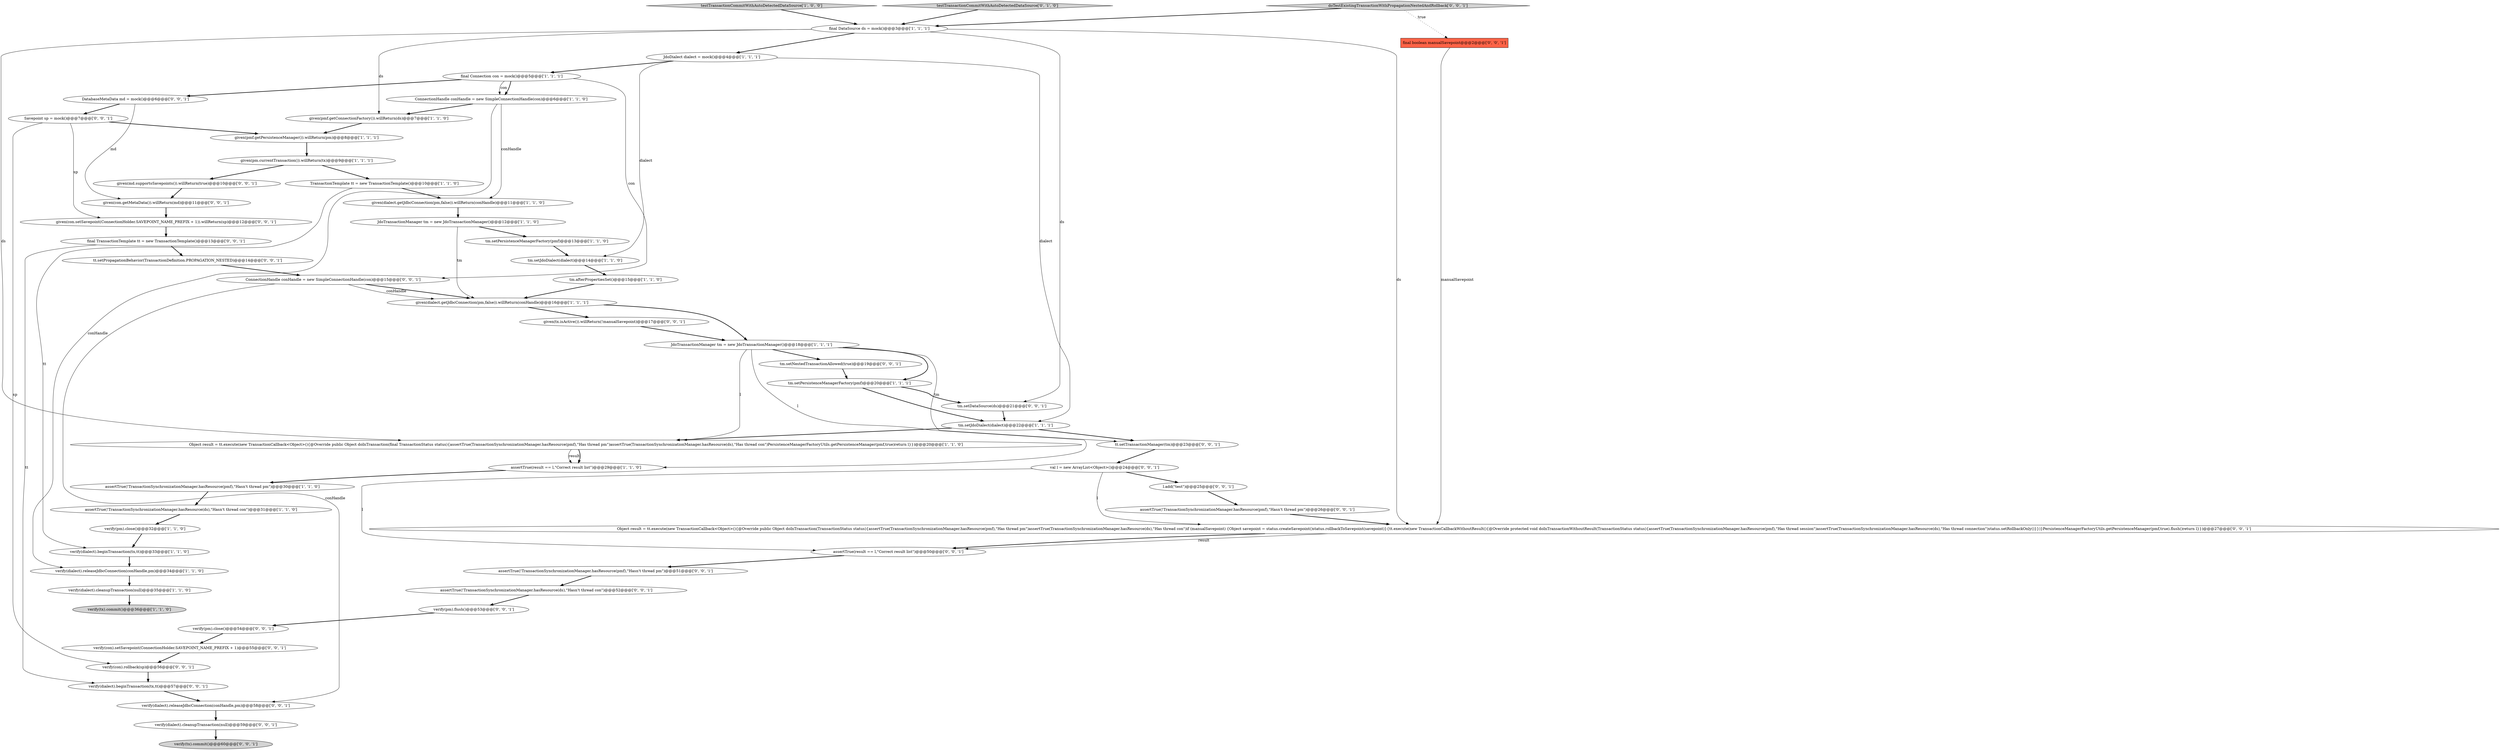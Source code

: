 digraph {
36 [style = filled, label = "verify(dialect).releaseJdbcConnection(conHandle,pm)@@@58@@@['0', '0', '1']", fillcolor = white, shape = ellipse image = "AAA0AAABBB3BBB"];
49 [style = filled, label = "l.add(\"test\")@@@25@@@['0', '0', '1']", fillcolor = white, shape = ellipse image = "AAA0AAABBB3BBB"];
44 [style = filled, label = "given(tx.isActive()).willReturn(!manualSavepoint)@@@17@@@['0', '0', '1']", fillcolor = white, shape = ellipse image = "AAA0AAABBB3BBB"];
17 [style = filled, label = "testTransactionCommitWithAutoDetectedDataSource['1', '0', '0']", fillcolor = lightgray, shape = diamond image = "AAA0AAABBB1BBB"];
30 [style = filled, label = "tt.setTransactionManager(tm)@@@23@@@['0', '0', '1']", fillcolor = white, shape = ellipse image = "AAA0AAABBB3BBB"];
19 [style = filled, label = "ConnectionHandle conHandle = new SimpleConnectionHandle(con)@@@6@@@['1', '1', '0']", fillcolor = white, shape = ellipse image = "AAA0AAABBB1BBB"];
39 [style = filled, label = "ConnectionHandle conHandle = new SimpleConnectionHandle(con)@@@15@@@['0', '0', '1']", fillcolor = white, shape = ellipse image = "AAA0AAABBB3BBB"];
40 [style = filled, label = "verify(con).setSavepoint(ConnectionHolder.SAVEPOINT_NAME_PREFIX + 1)@@@55@@@['0', '0', '1']", fillcolor = white, shape = ellipse image = "AAA0AAABBB3BBB"];
14 [style = filled, label = "final Connection con = mock()@@@5@@@['1', '1', '1']", fillcolor = white, shape = ellipse image = "AAA0AAABBB1BBB"];
1 [style = filled, label = "verify(tx).commit()@@@36@@@['1', '1', '0']", fillcolor = lightgray, shape = ellipse image = "AAA0AAABBB1BBB"];
52 [style = filled, label = "Object result = tt.execute(new TransactionCallback<Object>(){@Override public Object doInTransaction(TransactionStatus status){assertTrue(TransactionSynchronizationManager.hasResource(pmf),\"Has thread pm\")assertTrue(TransactionSynchronizationManager.hasResource(ds),\"Has thread con\")if (manualSavepoint) {Object savepoint = status.createSavepoint()status.rollbackToSavepoint(savepoint)}{tt.execute(new TransactionCallbackWithoutResult(){@Override protected void doInTransactionWithoutResult(TransactionStatus status){assertTrue(TransactionSynchronizationManager.hasResource(pmf),\"Has thread session\")assertTrue(TransactionSynchronizationManager.hasResource(ds),\"Has thread connection\")status.setRollbackOnly()}})}PersistenceManagerFactoryUtils.getPersistenceManager(pmf,true).flush()return l}})@@@27@@@['0', '0', '1']", fillcolor = white, shape = ellipse image = "AAA0AAABBB3BBB"];
26 [style = filled, label = "verify(pm).close()@@@32@@@['1', '1', '0']", fillcolor = white, shape = ellipse image = "AAA0AAABBB1BBB"];
56 [style = filled, label = "assertTrue(!TransactionSynchronizationManager.hasResource(pmf),\"Hasn't thread pm\")@@@51@@@['0', '0', '1']", fillcolor = white, shape = ellipse image = "AAA0AAABBB3BBB"];
34 [style = filled, label = "given(con.setSavepoint(ConnectionHolder.SAVEPOINT_NAME_PREFIX + 1)).willReturn(sp)@@@12@@@['0', '0', '1']", fillcolor = white, shape = ellipse image = "AAA0AAABBB3BBB"];
9 [style = filled, label = "verify(dialect).beginTransaction(tx,tt)@@@33@@@['1', '1', '0']", fillcolor = white, shape = ellipse image = "AAA0AAABBB1BBB"];
41 [style = filled, label = "doTestExistingTransactionWithPropagationNestedAndRollback['0', '0', '1']", fillcolor = lightgray, shape = diamond image = "AAA0AAABBB3BBB"];
23 [style = filled, label = "tm.setJdoDialect(dialect)@@@14@@@['1', '1', '0']", fillcolor = white, shape = ellipse image = "AAA0AAABBB1BBB"];
38 [style = filled, label = "given(con.getMetaData()).willReturn(md)@@@11@@@['0', '0', '1']", fillcolor = white, shape = ellipse image = "AAA0AAABBB3BBB"];
47 [style = filled, label = "verify(pm).close()@@@54@@@['0', '0', '1']", fillcolor = white, shape = ellipse image = "AAA0AAABBB3BBB"];
42 [style = filled, label = "tm.setDataSource(ds)@@@21@@@['0', '0', '1']", fillcolor = white, shape = ellipse image = "AAA0AAABBB3BBB"];
43 [style = filled, label = "Savepoint sp = mock()@@@7@@@['0', '0', '1']", fillcolor = white, shape = ellipse image = "AAA0AAABBB3BBB"];
24 [style = filled, label = "TransactionTemplate tt = new TransactionTemplate()@@@10@@@['1', '1', '0']", fillcolor = white, shape = ellipse image = "AAA0AAABBB1BBB"];
50 [style = filled, label = "assertTrue(result == l,\"Correct result list\")@@@50@@@['0', '0', '1']", fillcolor = white, shape = ellipse image = "AAA0AAABBB3BBB"];
28 [style = filled, label = "verify(con).rollback(sp)@@@56@@@['0', '0', '1']", fillcolor = white, shape = ellipse image = "AAA0AAABBB3BBB"];
10 [style = filled, label = "given(pm.currentTransaction()).willReturn(tx)@@@9@@@['1', '1', '1']", fillcolor = white, shape = ellipse image = "AAA0AAABBB1BBB"];
21 [style = filled, label = "JdoTransactionManager tm = new JdoTransactionManager()@@@18@@@['1', '1', '1']", fillcolor = white, shape = ellipse image = "AAA0AAABBB1BBB"];
46 [style = filled, label = "assertTrue(!TransactionSynchronizationManager.hasResource(pmf),\"Hasn't thread pm\")@@@26@@@['0', '0', '1']", fillcolor = white, shape = ellipse image = "AAA0AAABBB3BBB"];
11 [style = filled, label = "final DataSource ds = mock()@@@3@@@['1', '1', '1']", fillcolor = white, shape = ellipse image = "AAA0AAABBB1BBB"];
37 [style = filled, label = "verify(dialect).beginTransaction(tx,tt)@@@57@@@['0', '0', '1']", fillcolor = white, shape = ellipse image = "AAA0AAABBB3BBB"];
51 [style = filled, label = "final TransactionTemplate tt = new TransactionTemplate()@@@13@@@['0', '0', '1']", fillcolor = white, shape = ellipse image = "AAA0AAABBB3BBB"];
27 [style = filled, label = "testTransactionCommitWithAutoDetectedDataSource['0', '1', '0']", fillcolor = lightgray, shape = diamond image = "AAA0AAABBB2BBB"];
31 [style = filled, label = "assertTrue(!TransactionSynchronizationManager.hasResource(ds),\"Hasn't thread con\")@@@52@@@['0', '0', '1']", fillcolor = white, shape = ellipse image = "AAA0AAABBB3BBB"];
12 [style = filled, label = "JdoTransactionManager tm = new JdoTransactionManager()@@@12@@@['1', '1', '0']", fillcolor = white, shape = ellipse image = "AAA0AAABBB1BBB"];
2 [style = filled, label = "JdoDialect dialect = mock()@@@4@@@['1', '1', '1']", fillcolor = white, shape = ellipse image = "AAA0AAABBB1BBB"];
6 [style = filled, label = "tm.afterPropertiesSet()@@@15@@@['1', '1', '0']", fillcolor = white, shape = ellipse image = "AAA0AAABBB1BBB"];
18 [style = filled, label = "tm.setPersistenceManagerFactory(pmf)@@@20@@@['1', '1', '1']", fillcolor = white, shape = ellipse image = "AAA0AAABBB1BBB"];
0 [style = filled, label = "given(pmf.getPersistenceManager()).willReturn(pm)@@@8@@@['1', '1', '1']", fillcolor = white, shape = ellipse image = "AAA0AAABBB1BBB"];
48 [style = filled, label = "verify(dialect).cleanupTransaction(null)@@@59@@@['0', '0', '1']", fillcolor = white, shape = ellipse image = "AAA0AAABBB3BBB"];
35 [style = filled, label = "verify(pm).flush()@@@53@@@['0', '0', '1']", fillcolor = white, shape = ellipse image = "AAA0AAABBB3BBB"];
25 [style = filled, label = "Object result = tt.execute(new TransactionCallback<Object>(){@Override public Object doInTransaction(final TransactionStatus status){assertTrue(TransactionSynchronizationManager.hasResource(pmf),\"Has thread pm\")assertTrue(TransactionSynchronizationManager.hasResource(ds),\"Has thread con\")PersistenceManagerFactoryUtils.getPersistenceManager(pmf,true)return l}})@@@20@@@['1', '1', '0']", fillcolor = white, shape = ellipse image = "AAA0AAABBB1BBB"];
20 [style = filled, label = "given(pmf.getConnectionFactory()).willReturn(ds)@@@7@@@['1', '1', '0']", fillcolor = white, shape = ellipse image = "AAA0AAABBB1BBB"];
54 [style = filled, label = "val l = new ArrayList<Object>()@@@24@@@['0', '0', '1']", fillcolor = white, shape = ellipse image = "AAA0AAABBB3BBB"];
13 [style = filled, label = "tm.setJdoDialect(dialect)@@@22@@@['1', '1', '1']", fillcolor = white, shape = ellipse image = "AAA0AAABBB1BBB"];
3 [style = filled, label = "given(dialect.getJdbcConnection(pm,false)).willReturn(conHandle)@@@11@@@['1', '1', '0']", fillcolor = white, shape = ellipse image = "AAA0AAABBB1BBB"];
15 [style = filled, label = "given(dialect.getJdbcConnection(pm,false)).willReturn(conHandle)@@@16@@@['1', '1', '1']", fillcolor = white, shape = ellipse image = "AAA0AAABBB1BBB"];
8 [style = filled, label = "tm.setPersistenceManagerFactory(pmf)@@@13@@@['1', '1', '0']", fillcolor = white, shape = ellipse image = "AAA0AAABBB1BBB"];
33 [style = filled, label = "tt.setPropagationBehavior(TransactionDefinition.PROPAGATION_NESTED)@@@14@@@['0', '0', '1']", fillcolor = white, shape = ellipse image = "AAA0AAABBB3BBB"];
45 [style = filled, label = "verify(tx).commit()@@@60@@@['0', '0', '1']", fillcolor = lightgray, shape = ellipse image = "AAA0AAABBB3BBB"];
7 [style = filled, label = "assertTrue(!TransactionSynchronizationManager.hasResource(pmf),\"Hasn't thread pm\")@@@30@@@['1', '1', '0']", fillcolor = white, shape = ellipse image = "AAA0AAABBB1BBB"];
22 [style = filled, label = "assertTrue(!TransactionSynchronizationManager.hasResource(ds),\"Hasn't thread con\")@@@31@@@['1', '1', '0']", fillcolor = white, shape = ellipse image = "AAA0AAABBB1BBB"];
29 [style = filled, label = "final boolean manualSavepoint@@@2@@@['0', '0', '1']", fillcolor = tomato, shape = box image = "AAA0AAABBB3BBB"];
32 [style = filled, label = "tm.setNestedTransactionAllowed(true)@@@19@@@['0', '0', '1']", fillcolor = white, shape = ellipse image = "AAA0AAABBB3BBB"];
16 [style = filled, label = "verify(dialect).releaseJdbcConnection(conHandle,pm)@@@34@@@['1', '1', '0']", fillcolor = white, shape = ellipse image = "AAA0AAABBB1BBB"];
53 [style = filled, label = "given(md.supportsSavepoints()).willReturn(true)@@@10@@@['0', '0', '1']", fillcolor = white, shape = ellipse image = "AAA0AAABBB3BBB"];
4 [style = filled, label = "assertTrue(result == l,\"Correct result list\")@@@29@@@['1', '1', '0']", fillcolor = white, shape = ellipse image = "AAA0AAABBB1BBB"];
5 [style = filled, label = "verify(dialect).cleanupTransaction(null)@@@35@@@['1', '1', '0']", fillcolor = white, shape = ellipse image = "AAA0AAABBB1BBB"];
55 [style = filled, label = "DatabaseMetaData md = mock()@@@6@@@['0', '0', '1']", fillcolor = white, shape = ellipse image = "AAA0AAABBB3BBB"];
25->4 [style = solid, label="result"];
10->24 [style = bold, label=""];
21->32 [style = bold, label=""];
13->25 [style = bold, label=""];
5->1 [style = bold, label=""];
40->28 [style = bold, label=""];
18->13 [style = bold, label=""];
14->19 [style = bold, label=""];
7->22 [style = bold, label=""];
21->25 [style = solid, label="l"];
54->52 [style = solid, label="l"];
48->45 [style = bold, label=""];
21->18 [style = bold, label=""];
16->5 [style = bold, label=""];
41->29 [style = dotted, label="true"];
20->0 [style = bold, label=""];
30->54 [style = bold, label=""];
2->13 [style = solid, label="dialect"];
6->15 [style = bold, label=""];
19->16 [style = solid, label="conHandle"];
9->16 [style = bold, label=""];
51->33 [style = bold, label=""];
56->31 [style = bold, label=""];
11->25 [style = solid, label="ds"];
8->23 [style = bold, label=""];
41->11 [style = bold, label=""];
38->34 [style = bold, label=""];
15->21 [style = bold, label=""];
34->51 [style = bold, label=""];
26->9 [style = bold, label=""];
14->39 [style = solid, label="con"];
11->42 [style = solid, label="ds"];
11->20 [style = solid, label="ds"];
47->40 [style = bold, label=""];
54->50 [style = solid, label="l"];
53->38 [style = bold, label=""];
17->11 [style = bold, label=""];
39->15 [style = bold, label=""];
35->47 [style = bold, label=""];
39->15 [style = solid, label="conHandle"];
12->15 [style = solid, label="tm"];
4->7 [style = bold, label=""];
43->28 [style = solid, label="sp"];
55->38 [style = solid, label="md"];
42->13 [style = bold, label=""];
27->11 [style = bold, label=""];
11->2 [style = bold, label=""];
15->44 [style = bold, label=""];
23->6 [style = bold, label=""];
46->52 [style = bold, label=""];
14->19 [style = solid, label="con"];
3->12 [style = bold, label=""];
24->3 [style = bold, label=""];
44->21 [style = bold, label=""];
36->48 [style = bold, label=""];
43->0 [style = bold, label=""];
50->56 [style = bold, label=""];
12->8 [style = bold, label=""];
19->3 [style = solid, label="conHandle"];
52->50 [style = solid, label="result"];
54->49 [style = bold, label=""];
14->55 [style = bold, label=""];
18->42 [style = bold, label=""];
13->30 [style = bold, label=""];
43->34 [style = solid, label="sp"];
19->20 [style = bold, label=""];
52->50 [style = bold, label=""];
32->18 [style = bold, label=""];
2->23 [style = solid, label="dialect"];
0->10 [style = bold, label=""];
21->4 [style = solid, label="l"];
31->35 [style = bold, label=""];
10->53 [style = bold, label=""];
39->36 [style = solid, label="conHandle"];
37->36 [style = bold, label=""];
25->4 [style = bold, label=""];
22->26 [style = bold, label=""];
29->52 [style = solid, label="manualSavepoint"];
33->39 [style = bold, label=""];
28->37 [style = bold, label=""];
55->43 [style = bold, label=""];
2->14 [style = bold, label=""];
49->46 [style = bold, label=""];
21->30 [style = solid, label="tm"];
11->52 [style = solid, label="ds"];
24->9 [style = solid, label="tt"];
51->37 [style = solid, label="tt"];
}
